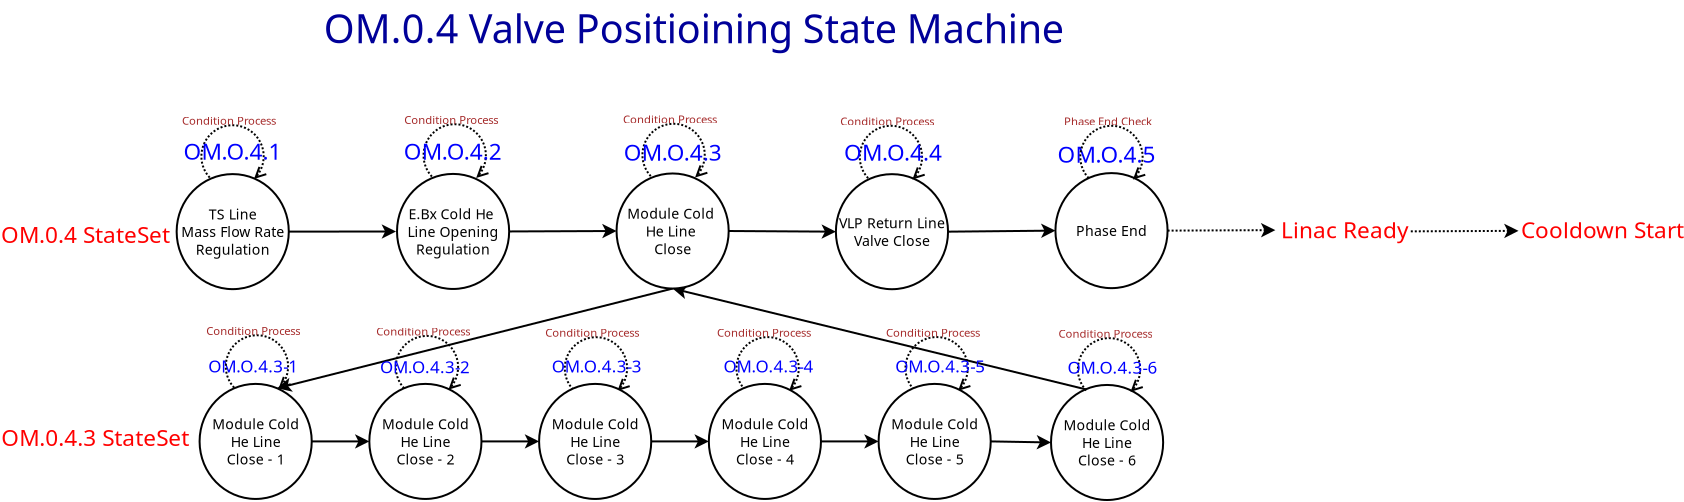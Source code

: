 <?xml version="1.0" encoding="UTF-8"?>
<dia:diagram xmlns:dia="http://www.lysator.liu.se/~alla/dia/">
  <dia:layer name="배경" visible="true" active="true">
    <dia:object type="Standard - Text" version="1" id="O0">
      <dia:attribute name="obj_pos">
        <dia:point val="13.444,9.147"/>
      </dia:attribute>
      <dia:attribute name="obj_bb">
        <dia:rectangle val="9.385,8.466;17.503,9.829"/>
      </dia:attribute>
      <dia:attribute name="text">
        <dia:composite type="text">
          <dia:attribute name="string">
            <dia:string>#OM.0.4 StateSet#</dia:string>
          </dia:attribute>
          <dia:attribute name="font">
            <dia:font family="sans" style="0" name="Helvetica"/>
          </dia:attribute>
          <dia:attribute name="height">
            <dia:real val="1.411"/>
          </dia:attribute>
          <dia:attribute name="pos">
            <dia:point val="13.444,9.596"/>
          </dia:attribute>
          <dia:attribute name="color">
            <dia:color val="#ff0000"/>
          </dia:attribute>
          <dia:attribute name="alignment">
            <dia:enum val="1"/>
          </dia:attribute>
        </dia:composite>
      </dia:attribute>
      <dia:attribute name="valign">
        <dia:enum val="2"/>
      </dia:attribute>
    </dia:object>
    <dia:object type="Standard - Line" version="0" id="O1">
      <dia:attribute name="obj_pos">
        <dia:point val="28.963,9.01"/>
      </dia:attribute>
      <dia:attribute name="obj_bb">
        <dia:rectangle val="23.551,8.649;29.013,9.372"/>
      </dia:attribute>
      <dia:attribute name="conn_endpoints">
        <dia:point val="28.963,9.01"/>
        <dia:point val="23.601,9.016"/>
      </dia:attribute>
      <dia:attribute name="numcp">
        <dia:int val="1"/>
      </dia:attribute>
      <dia:attribute name="start_arrow">
        <dia:enum val="22"/>
      </dia:attribute>
      <dia:attribute name="start_arrow_length">
        <dia:real val="0.5"/>
      </dia:attribute>
      <dia:attribute name="start_arrow_width">
        <dia:real val="0.5"/>
      </dia:attribute>
      <dia:connections>
        <dia:connection handle="0" to="O36" connection="16"/>
        <dia:connection handle="1" to="O23" connection="0"/>
      </dia:connections>
    </dia:object>
    <dia:object type="Standard - Text" version="1" id="O2">
      <dia:attribute name="obj_pos">
        <dia:point val="43.846,-1.169"/>
      </dia:attribute>
      <dia:attribute name="obj_bb">
        <dia:rectangle val="26.355,-2.45;61.397,0.111"/>
      </dia:attribute>
      <dia:attribute name="text">
        <dia:composite type="text">
          <dia:attribute name="string">
            <dia:string>#OM.0.4 Valve Positioining State Machine#</dia:string>
          </dia:attribute>
          <dia:attribute name="font">
            <dia:font family="sans" style="0" name="Helvetica"/>
          </dia:attribute>
          <dia:attribute name="height">
            <dia:real val="2.469"/>
          </dia:attribute>
          <dia:attribute name="pos">
            <dia:point val="43.846,-0.415"/>
          </dia:attribute>
          <dia:attribute name="color">
            <dia:color val="#000099"/>
          </dia:attribute>
          <dia:attribute name="alignment">
            <dia:enum val="1"/>
          </dia:attribute>
        </dia:composite>
      </dia:attribute>
      <dia:attribute name="valign">
        <dia:enum val="2"/>
      </dia:attribute>
    </dia:object>
    <dia:object type="Standard - Line" version="0" id="O3">
      <dia:attribute name="obj_pos">
        <dia:point val="39.989,8.985"/>
      </dia:attribute>
      <dia:attribute name="obj_bb">
        <dia:rectangle val="34.569,8.626;40.04,9.35"/>
      </dia:attribute>
      <dia:attribute name="conn_endpoints">
        <dia:point val="39.989,8.985"/>
        <dia:point val="34.619,9.007"/>
      </dia:attribute>
      <dia:attribute name="numcp">
        <dia:int val="1"/>
      </dia:attribute>
      <dia:attribute name="start_arrow">
        <dia:enum val="22"/>
      </dia:attribute>
      <dia:attribute name="start_arrow_length">
        <dia:real val="0.5"/>
      </dia:attribute>
      <dia:attribute name="start_arrow_width">
        <dia:real val="0.5"/>
      </dia:attribute>
      <dia:connections>
        <dia:connection handle="0" to="O31" connection="8"/>
        <dia:connection handle="1" to="O36" connection="0"/>
      </dia:connections>
    </dia:object>
    <dia:object type="Standard - Line" version="0" id="O4">
      <dia:attribute name="obj_pos">
        <dia:point val="50.956,9.018"/>
      </dia:attribute>
      <dia:attribute name="obj_bb">
        <dia:rectangle val="45.546,8.652;51.006,9.376"/>
      </dia:attribute>
      <dia:attribute name="conn_endpoints">
        <dia:point val="50.956,9.018"/>
        <dia:point val="45.596,8.985"/>
      </dia:attribute>
      <dia:attribute name="numcp">
        <dia:int val="1"/>
      </dia:attribute>
      <dia:attribute name="start_arrow">
        <dia:enum val="22"/>
      </dia:attribute>
      <dia:attribute name="start_arrow_length">
        <dia:real val="0.5"/>
      </dia:attribute>
      <dia:attribute name="start_arrow_width">
        <dia:real val="0.5"/>
      </dia:attribute>
      <dia:connections>
        <dia:connection handle="0" to="O12" connection="8"/>
        <dia:connection handle="1" to="O31" connection="0"/>
      </dia:connections>
    </dia:object>
    <dia:object type="Standard - Text" version="1" id="O5">
      <dia:attribute name="obj_pos">
        <dia:point val="13.924,19.302"/>
      </dia:attribute>
      <dia:attribute name="obj_bb">
        <dia:rectangle val="9.385,18.62;18.463,19.983"/>
      </dia:attribute>
      <dia:attribute name="text">
        <dia:composite type="text">
          <dia:attribute name="string">
            <dia:string>#OM.0.4.3 StateSet#</dia:string>
          </dia:attribute>
          <dia:attribute name="font">
            <dia:font family="sans" style="0" name="Helvetica"/>
          </dia:attribute>
          <dia:attribute name="height">
            <dia:real val="1.411"/>
          </dia:attribute>
          <dia:attribute name="pos">
            <dia:point val="13.924,19.75"/>
          </dia:attribute>
          <dia:attribute name="color">
            <dia:color val="#ff0000"/>
          </dia:attribute>
          <dia:attribute name="alignment">
            <dia:enum val="1"/>
          </dia:attribute>
        </dia:composite>
      </dia:attribute>
      <dia:attribute name="valign">
        <dia:enum val="2"/>
      </dia:attribute>
    </dia:object>
    <dia:object type="Standard - Line" version="0" id="O6">
      <dia:attribute name="obj_pos">
        <dia:point val="23.017,16.848"/>
      </dia:attribute>
      <dia:attribute name="obj_bb">
        <dia:rectangle val="22.956,11.801;42.853,17.022"/>
      </dia:attribute>
      <dia:attribute name="conn_endpoints">
        <dia:point val="23.017,16.848"/>
        <dia:point val="42.793,11.862"/>
      </dia:attribute>
      <dia:attribute name="numcp">
        <dia:int val="1"/>
      </dia:attribute>
      <dia:attribute name="start_arrow">
        <dia:enum val="22"/>
      </dia:attribute>
      <dia:attribute name="start_arrow_length">
        <dia:real val="0.5"/>
      </dia:attribute>
      <dia:attribute name="start_arrow_width">
        <dia:real val="0.5"/>
      </dia:attribute>
      <dia:connections>
        <dia:connection handle="0" to="O43" connection="3"/>
        <dia:connection handle="1" to="O31" connection="12"/>
      </dia:connections>
    </dia:object>
    <dia:object type="Standard - Line" version="0" id="O7">
      <dia:attribute name="obj_pos">
        <dia:point val="27.628,19.505"/>
      </dia:attribute>
      <dia:attribute name="obj_bb">
        <dia:rectangle val="24.698,19.144;27.678,19.867"/>
      </dia:attribute>
      <dia:attribute name="conn_endpoints">
        <dia:point val="27.628,19.505"/>
        <dia:point val="24.748,19.505"/>
      </dia:attribute>
      <dia:attribute name="numcp">
        <dia:int val="1"/>
      </dia:attribute>
      <dia:attribute name="start_arrow">
        <dia:enum val="22"/>
      </dia:attribute>
      <dia:attribute name="start_arrow_length">
        <dia:real val="0.5"/>
      </dia:attribute>
      <dia:attribute name="start_arrow_width">
        <dia:real val="0.5"/>
      </dia:attribute>
      <dia:connections>
        <dia:connection handle="0" to="O48" connection="8"/>
        <dia:connection handle="1" to="O43" connection="0"/>
      </dia:connections>
    </dia:object>
    <dia:object type="Standard - Line" version="0" id="O8">
      <dia:attribute name="obj_pos">
        <dia:point val="36.116,19.505"/>
      </dia:attribute>
      <dia:attribute name="obj_bb">
        <dia:rectangle val="33.185,19.144;36.166,19.867"/>
      </dia:attribute>
      <dia:attribute name="conn_endpoints">
        <dia:point val="36.116,19.505"/>
        <dia:point val="33.235,19.505"/>
      </dia:attribute>
      <dia:attribute name="numcp">
        <dia:int val="1"/>
      </dia:attribute>
      <dia:attribute name="start_arrow">
        <dia:enum val="22"/>
      </dia:attribute>
      <dia:attribute name="start_arrow_length">
        <dia:real val="0.5"/>
      </dia:attribute>
      <dia:attribute name="start_arrow_width">
        <dia:real val="0.5"/>
      </dia:attribute>
      <dia:connections>
        <dia:connection handle="0" to="O53" connection="8"/>
        <dia:connection handle="1" to="O48" connection="0"/>
      </dia:connections>
    </dia:object>
    <dia:object type="Standard - Line" version="0" id="O9">
      <dia:attribute name="obj_pos">
        <dia:point val="44.603,19.505"/>
      </dia:attribute>
      <dia:attribute name="obj_bb">
        <dia:rectangle val="41.673,19.144;44.654,19.867"/>
      </dia:attribute>
      <dia:attribute name="conn_endpoints">
        <dia:point val="44.603,19.505"/>
        <dia:point val="41.723,19.505"/>
      </dia:attribute>
      <dia:attribute name="numcp">
        <dia:int val="1"/>
      </dia:attribute>
      <dia:attribute name="start_arrow">
        <dia:enum val="22"/>
      </dia:attribute>
      <dia:attribute name="start_arrow_length">
        <dia:real val="0.5"/>
      </dia:attribute>
      <dia:attribute name="start_arrow_width">
        <dia:real val="0.5"/>
      </dia:attribute>
      <dia:connections>
        <dia:connection handle="0" to="O58" connection="8"/>
        <dia:connection handle="1" to="O53" connection="0"/>
      </dia:connections>
    </dia:object>
    <dia:object type="Standard - Line" version="0" id="O10">
      <dia:attribute name="obj_pos">
        <dia:point val="53.091,19.505"/>
      </dia:attribute>
      <dia:attribute name="obj_bb">
        <dia:rectangle val="50.16,19.144;53.141,19.867"/>
      </dia:attribute>
      <dia:attribute name="conn_endpoints">
        <dia:point val="53.091,19.505"/>
        <dia:point val="50.21,19.505"/>
      </dia:attribute>
      <dia:attribute name="numcp">
        <dia:int val="1"/>
      </dia:attribute>
      <dia:attribute name="start_arrow">
        <dia:enum val="22"/>
      </dia:attribute>
      <dia:attribute name="start_arrow_length">
        <dia:real val="0.5"/>
      </dia:attribute>
      <dia:attribute name="start_arrow_width">
        <dia:real val="0.5"/>
      </dia:attribute>
      <dia:connections>
        <dia:connection handle="0" to="O63" connection="8"/>
        <dia:connection handle="1" to="O58" connection="0"/>
      </dia:connections>
    </dia:object>
    <dia:object type="Standard - Line" version="0" id="O11">
      <dia:attribute name="obj_pos">
        <dia:point val="42.793,11.862"/>
      </dia:attribute>
      <dia:attribute name="obj_bb">
        <dia:rectangle val="42.732,11.682;63.503,16.961"/>
      </dia:attribute>
      <dia:attribute name="conn_endpoints">
        <dia:point val="42.793,11.862"/>
        <dia:point val="63.443,16.901"/>
      </dia:attribute>
      <dia:attribute name="numcp">
        <dia:int val="1"/>
      </dia:attribute>
      <dia:attribute name="start_arrow">
        <dia:enum val="22"/>
      </dia:attribute>
      <dia:attribute name="start_arrow_length">
        <dia:real val="0.5"/>
      </dia:attribute>
      <dia:attribute name="start_arrow_width">
        <dia:real val="0.5"/>
      </dia:attribute>
      <dia:connections>
        <dia:connection handle="0" to="O31" connection="12"/>
        <dia:connection handle="1" to="O66" connection="5"/>
      </dia:connections>
    </dia:object>
    <dia:object type="Flowchart - Ellipse" version="0" id="O12">
      <dia:attribute name="obj_pos">
        <dia:point val="50.956,6.142"/>
      </dia:attribute>
      <dia:attribute name="obj_bb">
        <dia:rectangle val="50.906,6.092;56.613,11.945"/>
      </dia:attribute>
      <dia:attribute name="elem_corner">
        <dia:point val="50.956,6.142"/>
      </dia:attribute>
      <dia:attribute name="elem_width">
        <dia:real val="5.607"/>
      </dia:attribute>
      <dia:attribute name="elem_height">
        <dia:real val="5.753"/>
      </dia:attribute>
      <dia:attribute name="show_background">
        <dia:boolean val="true"/>
      </dia:attribute>
      <dia:attribute name="padding">
        <dia:real val="0.354"/>
      </dia:attribute>
      <dia:attribute name="text">
        <dia:composite type="text">
          <dia:attribute name="string">
            <dia:string>##</dia:string>
          </dia:attribute>
          <dia:attribute name="font">
            <dia:font family="sans" style="0" name="Helvetica"/>
          </dia:attribute>
          <dia:attribute name="height">
            <dia:real val="0.8"/>
          </dia:attribute>
          <dia:attribute name="pos">
            <dia:point val="53.759,9.258"/>
          </dia:attribute>
          <dia:attribute name="color">
            <dia:color val="#000000"/>
          </dia:attribute>
          <dia:attribute name="alignment">
            <dia:enum val="1"/>
          </dia:attribute>
        </dia:composite>
      </dia:attribute>
    </dia:object>
    <dia:object type="Standard - Text" version="1" id="O13">
      <dia:attribute name="obj_pos">
        <dia:point val="53.759,9.018"/>
      </dia:attribute>
      <dia:attribute name="obj_bb">
        <dia:rectangle val="51.262,8.12;56.236,9.916"/>
      </dia:attribute>
      <dia:attribute name="text">
        <dia:composite type="text">
          <dia:attribute name="string">
            <dia:string>#VLP Return Line
Valve Close#</dia:string>
          </dia:attribute>
          <dia:attribute name="font">
            <dia:font family="sans" style="0" name="Helvetica"/>
          </dia:attribute>
          <dia:attribute name="height">
            <dia:real val="0.882"/>
          </dia:attribute>
          <dia:attribute name="pos">
            <dia:point val="53.759,8.847"/>
          </dia:attribute>
          <dia:attribute name="color">
            <dia:color val="#000000"/>
          </dia:attribute>
          <dia:attribute name="alignment">
            <dia:enum val="1"/>
          </dia:attribute>
        </dia:composite>
      </dia:attribute>
      <dia:attribute name="valign">
        <dia:enum val="2"/>
      </dia:attribute>
      <dia:connections>
        <dia:connection handle="0" to="O12" connection="16"/>
      </dia:connections>
    </dia:object>
    <dia:object type="Standard - Text" version="1" id="O14">
      <dia:attribute name="obj_pos">
        <dia:point val="21.824,15.735"/>
      </dia:attribute>
      <dia:attribute name="obj_bb">
        <dia:rectangle val="19.664,15.224;23.984,16.246"/>
      </dia:attribute>
      <dia:attribute name="text">
        <dia:composite type="text">
          <dia:attribute name="string">
            <dia:string>#OM.O.4.3-1#</dia:string>
          </dia:attribute>
          <dia:attribute name="font">
            <dia:font family="sans" style="0" name="Helvetica"/>
          </dia:attribute>
          <dia:attribute name="height">
            <dia:real val="1.058"/>
          </dia:attribute>
          <dia:attribute name="pos">
            <dia:point val="21.824,16.071"/>
          </dia:attribute>
          <dia:attribute name="color">
            <dia:color val="#0000ff"/>
          </dia:attribute>
          <dia:attribute name="alignment">
            <dia:enum val="1"/>
          </dia:attribute>
        </dia:composite>
      </dia:attribute>
      <dia:attribute name="valign">
        <dia:enum val="2"/>
      </dia:attribute>
    </dia:object>
    <dia:object type="Standard - Line" version="0" id="O15">
      <dia:attribute name="obj_pos">
        <dia:point val="61.933,8.966"/>
      </dia:attribute>
      <dia:attribute name="obj_bb">
        <dia:rectangle val="56.512,8.611;61.984,9.335"/>
      </dia:attribute>
      <dia:attribute name="conn_endpoints">
        <dia:point val="61.933,8.966"/>
        <dia:point val="56.563,9.018"/>
      </dia:attribute>
      <dia:attribute name="numcp">
        <dia:int val="1"/>
      </dia:attribute>
      <dia:attribute name="start_arrow">
        <dia:enum val="22"/>
      </dia:attribute>
      <dia:attribute name="start_arrow_length">
        <dia:real val="0.5"/>
      </dia:attribute>
      <dia:attribute name="start_arrow_width">
        <dia:real val="0.5"/>
      </dia:attribute>
      <dia:connections>
        <dia:connection handle="0" to="O17" connection="8"/>
        <dia:connection handle="1" to="O12" connection="0"/>
      </dia:connections>
    </dia:object>
    <dia:object type="Standard - Text" version="1" id="O16">
      <dia:attribute name="obj_pos">
        <dia:point val="64.483,5.129"/>
      </dia:attribute>
      <dia:attribute name="obj_bb">
        <dia:rectangle val="62.117,4.397;66.883,5.861"/>
      </dia:attribute>
      <dia:attribute name="text">
        <dia:composite type="text">
          <dia:attribute name="string">
            <dia:string>#OM.O.4.5#</dia:string>
          </dia:attribute>
          <dia:attribute name="font">
            <dia:font family="sans" style="0" name="Helvetica"/>
          </dia:attribute>
          <dia:attribute name="height">
            <dia:real val="1.411"/>
          </dia:attribute>
          <dia:attribute name="pos">
            <dia:point val="64.483,5.561"/>
          </dia:attribute>
          <dia:attribute name="color">
            <dia:color val="#0000ff"/>
          </dia:attribute>
          <dia:attribute name="alignment">
            <dia:enum val="1"/>
          </dia:attribute>
        </dia:composite>
      </dia:attribute>
      <dia:attribute name="valign">
        <dia:enum val="2"/>
      </dia:attribute>
    </dia:object>
    <dia:group>
      <dia:object type="Flowchart - Ellipse" version="0" id="O17">
        <dia:attribute name="obj_pos">
          <dia:point val="61.933,6.089"/>
        </dia:attribute>
        <dia:attribute name="obj_bb">
          <dia:rectangle val="61.883,6.039;67.59,11.893"/>
        </dia:attribute>
        <dia:attribute name="elem_corner">
          <dia:point val="61.933,6.089"/>
        </dia:attribute>
        <dia:attribute name="elem_width">
          <dia:real val="5.607"/>
        </dia:attribute>
        <dia:attribute name="elem_height">
          <dia:real val="5.753"/>
        </dia:attribute>
        <dia:attribute name="show_background">
          <dia:boolean val="true"/>
        </dia:attribute>
        <dia:attribute name="padding">
          <dia:real val="0.354"/>
        </dia:attribute>
        <dia:attribute name="text">
          <dia:composite type="text">
            <dia:attribute name="string">
              <dia:string>##</dia:string>
            </dia:attribute>
            <dia:attribute name="font">
              <dia:font family="sans" style="0" name="Helvetica"/>
            </dia:attribute>
            <dia:attribute name="height">
              <dia:real val="0.8"/>
            </dia:attribute>
            <dia:attribute name="pos">
              <dia:point val="64.737,9.206"/>
            </dia:attribute>
            <dia:attribute name="color">
              <dia:color val="#000000"/>
            </dia:attribute>
            <dia:attribute name="alignment">
              <dia:enum val="1"/>
            </dia:attribute>
          </dia:composite>
        </dia:attribute>
      </dia:object>
      <dia:object type="Standard - Text" version="1" id="O18">
        <dia:attribute name="obj_pos">
          <dia:point val="64.737,8.966"/>
        </dia:attribute>
        <dia:attribute name="obj_bb">
          <dia:rectangle val="63.12,8.541;66.353,9.391"/>
        </dia:attribute>
        <dia:attribute name="text">
          <dia:composite type="text">
            <dia:attribute name="string">
              <dia:string>#Phase End#</dia:string>
            </dia:attribute>
            <dia:attribute name="font">
              <dia:font family="sans" style="0" name="Helvetica"/>
            </dia:attribute>
            <dia:attribute name="height">
              <dia:real val="0.882"/>
            </dia:attribute>
            <dia:attribute name="pos">
              <dia:point val="64.737,9.246"/>
            </dia:attribute>
            <dia:attribute name="color">
              <dia:color val="#000000"/>
            </dia:attribute>
            <dia:attribute name="alignment">
              <dia:enum val="1"/>
            </dia:attribute>
          </dia:composite>
        </dia:attribute>
        <dia:attribute name="valign">
          <dia:enum val="2"/>
        </dia:attribute>
        <dia:connections>
          <dia:connection handle="0" to="O17" connection="16"/>
        </dia:connections>
      </dia:object>
    </dia:group>
    <dia:group>
      <dia:object type="Standard - Arc" version="0" id="O19">
        <dia:attribute name="obj_pos">
          <dia:point val="65.808,6.412"/>
        </dia:attribute>
        <dia:attribute name="obj_bb">
          <dia:rectangle val="63.127,3.675;66.515,6.463"/>
        </dia:attribute>
        <dia:attribute name="conn_endpoints">
          <dia:point val="65.808,6.412"/>
          <dia:point val="63.662,6.412"/>
        </dia:attribute>
        <dia:attribute name="curve_distance">
          <dia:real val="2.687"/>
        </dia:attribute>
        <dia:attribute name="line_width">
          <dia:real val="0.1"/>
        </dia:attribute>
        <dia:attribute name="line_style">
          <dia:enum val="4"/>
        </dia:attribute>
        <dia:attribute name="start_arrow">
          <dia:enum val="1"/>
        </dia:attribute>
        <dia:attribute name="start_arrow_length">
          <dia:real val="0.5"/>
        </dia:attribute>
        <dia:attribute name="start_arrow_width">
          <dia:real val="0.5"/>
        </dia:attribute>
      </dia:object>
      <dia:object type="Standard - Text" version="1" id="O20">
        <dia:attribute name="obj_pos">
          <dia:point val="64.555,3.489"/>
        </dia:attribute>
        <dia:attribute name="obj_bb">
          <dia:rectangle val="62.42,3.148;66.69,3.83"/>
        </dia:attribute>
        <dia:attribute name="text">
          <dia:composite type="text">
            <dia:attribute name="string">
              <dia:string>#Phase End Check#</dia:string>
            </dia:attribute>
            <dia:attribute name="font">
              <dia:font family="sans" style="0" name="Helvetica"/>
            </dia:attribute>
            <dia:attribute name="height">
              <dia:real val="0.706"/>
            </dia:attribute>
            <dia:attribute name="pos">
              <dia:point val="64.555,3.713"/>
            </dia:attribute>
            <dia:attribute name="color">
              <dia:color val="#a52a2a"/>
            </dia:attribute>
            <dia:attribute name="alignment">
              <dia:enum val="1"/>
            </dia:attribute>
          </dia:composite>
        </dia:attribute>
        <dia:attribute name="valign">
          <dia:enum val="2"/>
        </dia:attribute>
      </dia:object>
    </dia:group>
    <dia:object type="Standard - Line" version="0" id="O21">
      <dia:attribute name="obj_pos">
        <dia:point val="72.929,8.941"/>
      </dia:attribute>
      <dia:attribute name="obj_bb">
        <dia:rectangle val="67.49,8.583;72.98,9.306"/>
      </dia:attribute>
      <dia:attribute name="conn_endpoints">
        <dia:point val="72.929,8.941"/>
        <dia:point val="67.54,8.966"/>
      </dia:attribute>
      <dia:attribute name="numcp">
        <dia:int val="1"/>
      </dia:attribute>
      <dia:attribute name="line_style">
        <dia:enum val="4"/>
      </dia:attribute>
      <dia:attribute name="start_arrow">
        <dia:enum val="22"/>
      </dia:attribute>
      <dia:attribute name="start_arrow_length">
        <dia:real val="0.5"/>
      </dia:attribute>
      <dia:attribute name="start_arrow_width">
        <dia:real val="0.5"/>
      </dia:attribute>
      <dia:connections>
        <dia:connection handle="1" to="O17" connection="0"/>
      </dia:connections>
    </dia:object>
    <dia:object type="Standard - Text" version="1" id="O22">
      <dia:attribute name="obj_pos">
        <dia:point val="76.411,8.907"/>
      </dia:attribute>
      <dia:attribute name="obj_bb">
        <dia:rectangle val="73.414,8.226;79.409,9.589"/>
      </dia:attribute>
      <dia:attribute name="text">
        <dia:composite type="text">
          <dia:attribute name="string">
            <dia:string>#Linac Ready#</dia:string>
          </dia:attribute>
          <dia:attribute name="font">
            <dia:font family="sans" style="0" name="Helvetica"/>
          </dia:attribute>
          <dia:attribute name="height">
            <dia:real val="1.411"/>
          </dia:attribute>
          <dia:attribute name="pos">
            <dia:point val="76.411,9.356"/>
          </dia:attribute>
          <dia:attribute name="color">
            <dia:color val="#ff0000"/>
          </dia:attribute>
          <dia:attribute name="alignment">
            <dia:enum val="1"/>
          </dia:attribute>
        </dia:composite>
      </dia:attribute>
      <dia:attribute name="valign">
        <dia:enum val="2"/>
      </dia:attribute>
    </dia:object>
    <dia:group>
      <dia:group>
        <dia:object type="Flowchart - Ellipse" version="0" id="O23">
          <dia:attribute name="obj_pos">
            <dia:point val="17.994,6.139"/>
          </dia:attribute>
          <dia:attribute name="obj_bb">
            <dia:rectangle val="17.945,6.089;23.651,11.943"/>
          </dia:attribute>
          <dia:attribute name="elem_corner">
            <dia:point val="17.994,6.139"/>
          </dia:attribute>
          <dia:attribute name="elem_width">
            <dia:real val="5.607"/>
          </dia:attribute>
          <dia:attribute name="elem_height">
            <dia:real val="5.753"/>
          </dia:attribute>
          <dia:attribute name="show_background">
            <dia:boolean val="true"/>
          </dia:attribute>
          <dia:attribute name="padding">
            <dia:real val="0.354"/>
          </dia:attribute>
          <dia:attribute name="text">
            <dia:composite type="text">
              <dia:attribute name="string">
                <dia:string>##</dia:string>
              </dia:attribute>
              <dia:attribute name="font">
                <dia:font family="sans" style="0" name="Helvetica"/>
              </dia:attribute>
              <dia:attribute name="height">
                <dia:real val="0.8"/>
              </dia:attribute>
              <dia:attribute name="pos">
                <dia:point val="20.798,9.256"/>
              </dia:attribute>
              <dia:attribute name="color">
                <dia:color val="#000000"/>
              </dia:attribute>
              <dia:attribute name="alignment">
                <dia:enum val="1"/>
              </dia:attribute>
            </dia:composite>
          </dia:attribute>
        </dia:object>
        <dia:object type="Standard - Text" version="1" id="O24">
          <dia:attribute name="obj_pos">
            <dia:point val="20.798,9.016"/>
          </dia:attribute>
          <dia:attribute name="obj_bb">
            <dia:rectangle val="18.384,7.677;23.233,10.355"/>
          </dia:attribute>
          <dia:attribute name="text">
            <dia:composite type="text">
              <dia:attribute name="string">
                <dia:string>#TS Line
Mass Flow Rate
Regulation#</dia:string>
              </dia:attribute>
              <dia:attribute name="font">
                <dia:font family="sans" style="0" name="Helvetica"/>
              </dia:attribute>
              <dia:attribute name="height">
                <dia:real val="0.882"/>
              </dia:attribute>
              <dia:attribute name="pos">
                <dia:point val="20.798,8.403"/>
              </dia:attribute>
              <dia:attribute name="color">
                <dia:color val="#000000"/>
              </dia:attribute>
              <dia:attribute name="alignment">
                <dia:enum val="1"/>
              </dia:attribute>
            </dia:composite>
          </dia:attribute>
          <dia:attribute name="valign">
            <dia:enum val="2"/>
          </dia:attribute>
          <dia:connections>
            <dia:connection handle="0" to="O23" connection="16"/>
          </dia:connections>
        </dia:object>
      </dia:group>
      <dia:group>
        <dia:group>
          <dia:object type="Standard - Arc" version="0" id="O25">
            <dia:attribute name="obj_pos">
              <dia:point val="21.861,6.383"/>
            </dia:attribute>
            <dia:attribute name="obj_bb">
              <dia:rectangle val="19.181,3.646;22.569,6.433"/>
            </dia:attribute>
            <dia:attribute name="conn_endpoints">
              <dia:point val="21.861,6.383"/>
              <dia:point val="19.716,6.383"/>
            </dia:attribute>
            <dia:attribute name="curve_distance">
              <dia:real val="2.687"/>
            </dia:attribute>
            <dia:attribute name="line_width">
              <dia:real val="0.1"/>
            </dia:attribute>
            <dia:attribute name="line_style">
              <dia:enum val="4"/>
            </dia:attribute>
            <dia:attribute name="start_arrow">
              <dia:enum val="1"/>
            </dia:attribute>
            <dia:attribute name="start_arrow_length">
              <dia:real val="0.5"/>
            </dia:attribute>
            <dia:attribute name="start_arrow_width">
              <dia:real val="0.5"/>
            </dia:attribute>
          </dia:object>
          <dia:object type="Standard - Text" version="1" id="O26">
            <dia:attribute name="obj_pos">
              <dia:point val="20.609,3.459"/>
            </dia:attribute>
            <dia:attribute name="obj_bb">
              <dia:rectangle val="18.404,3.118;22.814,3.8"/>
            </dia:attribute>
            <dia:attribute name="text">
              <dia:composite type="text">
                <dia:attribute name="string">
                  <dia:string>#Condition Process#</dia:string>
                </dia:attribute>
                <dia:attribute name="font">
                  <dia:font family="sans" style="0" name="Helvetica"/>
                </dia:attribute>
                <dia:attribute name="height">
                  <dia:real val="0.706"/>
                </dia:attribute>
                <dia:attribute name="pos">
                  <dia:point val="20.609,3.683"/>
                </dia:attribute>
                <dia:attribute name="color">
                  <dia:color val="#a52a2a"/>
                </dia:attribute>
                <dia:attribute name="alignment">
                  <dia:enum val="1"/>
                </dia:attribute>
              </dia:composite>
            </dia:attribute>
            <dia:attribute name="valign">
              <dia:enum val="2"/>
            </dia:attribute>
          </dia:object>
        </dia:group>
        <dia:object type="Standard - Text" version="1" id="O27">
          <dia:attribute name="obj_pos">
            <dia:point val="20.789,4.982"/>
          </dia:attribute>
          <dia:attribute name="obj_bb">
            <dia:rectangle val="18.423,4.25;23.19,5.714"/>
          </dia:attribute>
          <dia:attribute name="text">
            <dia:composite type="text">
              <dia:attribute name="string">
                <dia:string>#OM.O.4.1#</dia:string>
              </dia:attribute>
              <dia:attribute name="font">
                <dia:font family="sans" style="0" name="Helvetica"/>
              </dia:attribute>
              <dia:attribute name="height">
                <dia:real val="1.411"/>
              </dia:attribute>
              <dia:attribute name="pos">
                <dia:point val="20.789,5.414"/>
              </dia:attribute>
              <dia:attribute name="color">
                <dia:color val="#0000ff"/>
              </dia:attribute>
              <dia:attribute name="alignment">
                <dia:enum val="1"/>
              </dia:attribute>
            </dia:composite>
          </dia:attribute>
          <dia:attribute name="valign">
            <dia:enum val="2"/>
          </dia:attribute>
        </dia:object>
      </dia:group>
    </dia:group>
    <dia:group>
      <dia:group>
        <dia:group>
          <dia:object type="Standard - Arc" version="0" id="O28">
            <dia:attribute name="obj_pos">
              <dia:point val="43.914,6.311"/>
            </dia:attribute>
            <dia:attribute name="obj_bb">
              <dia:rectangle val="41.233,3.574;44.622,6.361"/>
            </dia:attribute>
            <dia:attribute name="conn_endpoints">
              <dia:point val="43.914,6.311"/>
              <dia:point val="41.768,6.311"/>
            </dia:attribute>
            <dia:attribute name="curve_distance">
              <dia:real val="2.687"/>
            </dia:attribute>
            <dia:attribute name="line_width">
              <dia:real val="0.1"/>
            </dia:attribute>
            <dia:attribute name="line_style">
              <dia:enum val="4"/>
            </dia:attribute>
            <dia:attribute name="start_arrow">
              <dia:enum val="1"/>
            </dia:attribute>
            <dia:attribute name="start_arrow_length">
              <dia:real val="0.5"/>
            </dia:attribute>
            <dia:attribute name="start_arrow_width">
              <dia:real val="0.5"/>
            </dia:attribute>
          </dia:object>
          <dia:object type="Standard - Text" version="1" id="O29">
            <dia:attribute name="obj_pos">
              <dia:point val="42.661,3.388"/>
            </dia:attribute>
            <dia:attribute name="obj_bb">
              <dia:rectangle val="40.456,3.047;44.866,3.729"/>
            </dia:attribute>
            <dia:attribute name="text">
              <dia:composite type="text">
                <dia:attribute name="string">
                  <dia:string>#Condition Process#</dia:string>
                </dia:attribute>
                <dia:attribute name="font">
                  <dia:font family="sans" style="0" name="Helvetica"/>
                </dia:attribute>
                <dia:attribute name="height">
                  <dia:real val="0.706"/>
                </dia:attribute>
                <dia:attribute name="pos">
                  <dia:point val="42.661,3.612"/>
                </dia:attribute>
                <dia:attribute name="color">
                  <dia:color val="#a52a2a"/>
                </dia:attribute>
                <dia:attribute name="alignment">
                  <dia:enum val="1"/>
                </dia:attribute>
              </dia:composite>
            </dia:attribute>
            <dia:attribute name="valign">
              <dia:enum val="2"/>
            </dia:attribute>
          </dia:object>
        </dia:group>
        <dia:object type="Standard - Text" version="1" id="O30">
          <dia:attribute name="obj_pos">
            <dia:point val="42.8,5.033"/>
          </dia:attribute>
          <dia:attribute name="obj_bb">
            <dia:rectangle val="40.434,4.301;45.201,5.765"/>
          </dia:attribute>
          <dia:attribute name="text">
            <dia:composite type="text">
              <dia:attribute name="string">
                <dia:string>#OM.O.4.3#</dia:string>
              </dia:attribute>
              <dia:attribute name="font">
                <dia:font family="sans" style="0" name="Helvetica"/>
              </dia:attribute>
              <dia:attribute name="height">
                <dia:real val="1.411"/>
              </dia:attribute>
              <dia:attribute name="pos">
                <dia:point val="42.8,5.465"/>
              </dia:attribute>
              <dia:attribute name="color">
                <dia:color val="#0000ff"/>
              </dia:attribute>
              <dia:attribute name="alignment">
                <dia:enum val="1"/>
              </dia:attribute>
            </dia:composite>
          </dia:attribute>
          <dia:attribute name="valign">
            <dia:enum val="2"/>
          </dia:attribute>
        </dia:object>
      </dia:group>
      <dia:group>
        <dia:object type="Flowchart - Ellipse" version="0" id="O31">
          <dia:attribute name="obj_pos">
            <dia:point val="39.989,6.108"/>
          </dia:attribute>
          <dia:attribute name="obj_bb">
            <dia:rectangle val="39.939,6.058;45.646,11.912"/>
          </dia:attribute>
          <dia:attribute name="elem_corner">
            <dia:point val="39.989,6.108"/>
          </dia:attribute>
          <dia:attribute name="elem_width">
            <dia:real val="5.607"/>
          </dia:attribute>
          <dia:attribute name="elem_height">
            <dia:real val="5.753"/>
          </dia:attribute>
          <dia:attribute name="show_background">
            <dia:boolean val="true"/>
          </dia:attribute>
          <dia:attribute name="padding">
            <dia:real val="0.354"/>
          </dia:attribute>
          <dia:attribute name="text">
            <dia:composite type="text">
              <dia:attribute name="string">
                <dia:string>##</dia:string>
              </dia:attribute>
              <dia:attribute name="font">
                <dia:font family="sans" style="0" name="Helvetica"/>
              </dia:attribute>
              <dia:attribute name="height">
                <dia:real val="0.8"/>
              </dia:attribute>
              <dia:attribute name="pos">
                <dia:point val="42.793,9.225"/>
              </dia:attribute>
              <dia:attribute name="color">
                <dia:color val="#000000"/>
              </dia:attribute>
              <dia:attribute name="alignment">
                <dia:enum val="1"/>
              </dia:attribute>
            </dia:composite>
          </dia:attribute>
        </dia:object>
        <dia:object type="Standard - Text" version="1" id="O32">
          <dia:attribute name="obj_pos">
            <dia:point val="42.793,8.985"/>
          </dia:attribute>
          <dia:attribute name="obj_bb">
            <dia:rectangle val="40.776,7.646;44.83,10.324"/>
          </dia:attribute>
          <dia:attribute name="text">
            <dia:composite type="text">
              <dia:attribute name="string">
                <dia:string>#Module Cold 
He Line 
Close#</dia:string>
              </dia:attribute>
              <dia:attribute name="font">
                <dia:font family="sans" style="0" name="Helvetica"/>
              </dia:attribute>
              <dia:attribute name="height">
                <dia:real val="0.882"/>
              </dia:attribute>
              <dia:attribute name="pos">
                <dia:point val="42.793,8.372"/>
              </dia:attribute>
              <dia:attribute name="color">
                <dia:color val="#000000"/>
              </dia:attribute>
              <dia:attribute name="alignment">
                <dia:enum val="1"/>
              </dia:attribute>
            </dia:composite>
          </dia:attribute>
          <dia:attribute name="valign">
            <dia:enum val="2"/>
          </dia:attribute>
          <dia:connections>
            <dia:connection handle="0" to="O31" connection="16"/>
          </dia:connections>
        </dia:object>
      </dia:group>
    </dia:group>
    <dia:group>
      <dia:group>
        <dia:group>
          <dia:object type="Standard - Arc" version="0" id="O33">
            <dia:attribute name="obj_pos">
              <dia:point val="32.97,6.333"/>
            </dia:attribute>
            <dia:attribute name="obj_bb">
              <dia:rectangle val="30.29,3.596;33.678,6.383"/>
            </dia:attribute>
            <dia:attribute name="conn_endpoints">
              <dia:point val="32.97,6.333"/>
              <dia:point val="30.825,6.333"/>
            </dia:attribute>
            <dia:attribute name="curve_distance">
              <dia:real val="2.687"/>
            </dia:attribute>
            <dia:attribute name="line_width">
              <dia:real val="0.1"/>
            </dia:attribute>
            <dia:attribute name="line_style">
              <dia:enum val="4"/>
            </dia:attribute>
            <dia:attribute name="start_arrow">
              <dia:enum val="1"/>
            </dia:attribute>
            <dia:attribute name="start_arrow_length">
              <dia:real val="0.5"/>
            </dia:attribute>
            <dia:attribute name="start_arrow_width">
              <dia:real val="0.5"/>
            </dia:attribute>
          </dia:object>
          <dia:object type="Standard - Text" version="1" id="O34">
            <dia:attribute name="obj_pos">
              <dia:point val="31.718,3.41"/>
            </dia:attribute>
            <dia:attribute name="obj_bb">
              <dia:rectangle val="29.512,3.069;33.922,3.751"/>
            </dia:attribute>
            <dia:attribute name="text">
              <dia:composite type="text">
                <dia:attribute name="string">
                  <dia:string>#Condition Process#</dia:string>
                </dia:attribute>
                <dia:attribute name="font">
                  <dia:font family="sans" style="0" name="Helvetica"/>
                </dia:attribute>
                <dia:attribute name="height">
                  <dia:real val="0.706"/>
                </dia:attribute>
                <dia:attribute name="pos">
                  <dia:point val="31.718,3.634"/>
                </dia:attribute>
                <dia:attribute name="color">
                  <dia:color val="#a52a2a"/>
                </dia:attribute>
                <dia:attribute name="alignment">
                  <dia:enum val="1"/>
                </dia:attribute>
              </dia:composite>
            </dia:attribute>
            <dia:attribute name="valign">
              <dia:enum val="2"/>
            </dia:attribute>
          </dia:object>
        </dia:group>
        <dia:object type="Standard - Text" version="1" id="O35">
          <dia:attribute name="obj_pos">
            <dia:point val="31.795,4.982"/>
          </dia:attribute>
          <dia:attribute name="obj_bb">
            <dia:rectangle val="29.429,4.25;34.195,5.714"/>
          </dia:attribute>
          <dia:attribute name="text">
            <dia:composite type="text">
              <dia:attribute name="string">
                <dia:string>#OM.O.4.2#</dia:string>
              </dia:attribute>
              <dia:attribute name="font">
                <dia:font family="sans" style="0" name="Helvetica"/>
              </dia:attribute>
              <dia:attribute name="height">
                <dia:real val="1.411"/>
              </dia:attribute>
              <dia:attribute name="pos">
                <dia:point val="31.795,5.414"/>
              </dia:attribute>
              <dia:attribute name="color">
                <dia:color val="#0000ff"/>
              </dia:attribute>
              <dia:attribute name="alignment">
                <dia:enum val="1"/>
              </dia:attribute>
            </dia:composite>
          </dia:attribute>
          <dia:attribute name="valign">
            <dia:enum val="2"/>
          </dia:attribute>
        </dia:object>
      </dia:group>
      <dia:group>
        <dia:object type="Flowchart - Ellipse" version="0" id="O36">
          <dia:attribute name="obj_pos">
            <dia:point val="29.012,6.13"/>
          </dia:attribute>
          <dia:attribute name="obj_bb">
            <dia:rectangle val="28.962,6.08;34.669,11.933"/>
          </dia:attribute>
          <dia:attribute name="elem_corner">
            <dia:point val="29.012,6.13"/>
          </dia:attribute>
          <dia:attribute name="elem_width">
            <dia:real val="5.607"/>
          </dia:attribute>
          <dia:attribute name="elem_height">
            <dia:real val="5.753"/>
          </dia:attribute>
          <dia:attribute name="show_background">
            <dia:boolean val="true"/>
          </dia:attribute>
          <dia:attribute name="padding">
            <dia:real val="0.354"/>
          </dia:attribute>
          <dia:attribute name="text">
            <dia:composite type="text">
              <dia:attribute name="string">
                <dia:string>##</dia:string>
              </dia:attribute>
              <dia:attribute name="font">
                <dia:font family="sans" style="0" name="Helvetica"/>
              </dia:attribute>
              <dia:attribute name="height">
                <dia:real val="0.8"/>
              </dia:attribute>
              <dia:attribute name="pos">
                <dia:point val="31.816,9.247"/>
              </dia:attribute>
              <dia:attribute name="color">
                <dia:color val="#000000"/>
              </dia:attribute>
              <dia:attribute name="alignment">
                <dia:enum val="1"/>
              </dia:attribute>
            </dia:composite>
          </dia:attribute>
        </dia:object>
        <dia:object type="Standard - Text" version="1" id="O37">
          <dia:attribute name="obj_pos">
            <dia:point val="31.816,9.007"/>
          </dia:attribute>
          <dia:attribute name="obj_bb">
            <dia:rectangle val="29.699,7.668;33.953,10.345"/>
          </dia:attribute>
          <dia:attribute name="text">
            <dia:composite type="text">
              <dia:attribute name="string">
                <dia:string>#E.Bx Cold He 
Line Opening
Regulation#</dia:string>
              </dia:attribute>
              <dia:attribute name="font">
                <dia:font family="sans" style="0" name="Helvetica"/>
              </dia:attribute>
              <dia:attribute name="height">
                <dia:real val="0.882"/>
              </dia:attribute>
              <dia:attribute name="pos">
                <dia:point val="31.816,8.394"/>
              </dia:attribute>
              <dia:attribute name="color">
                <dia:color val="#000000"/>
              </dia:attribute>
              <dia:attribute name="alignment">
                <dia:enum val="1"/>
              </dia:attribute>
            </dia:composite>
          </dia:attribute>
          <dia:attribute name="valign">
            <dia:enum val="2"/>
          </dia:attribute>
          <dia:connections>
            <dia:connection handle="0" to="O36" connection="16"/>
          </dia:connections>
        </dia:object>
      </dia:group>
    </dia:group>
    <dia:group>
      <dia:group>
        <dia:object type="Standard - Arc" version="0" id="O38">
          <dia:attribute name="obj_pos">
            <dia:point val="54.781,6.411"/>
          </dia:attribute>
          <dia:attribute name="obj_bb">
            <dia:rectangle val="52.1,3.674;55.488,6.461"/>
          </dia:attribute>
          <dia:attribute name="conn_endpoints">
            <dia:point val="54.781,6.411"/>
            <dia:point val="52.635,6.411"/>
          </dia:attribute>
          <dia:attribute name="curve_distance">
            <dia:real val="2.687"/>
          </dia:attribute>
          <dia:attribute name="line_width">
            <dia:real val="0.1"/>
          </dia:attribute>
          <dia:attribute name="line_style">
            <dia:enum val="4"/>
          </dia:attribute>
          <dia:attribute name="start_arrow">
            <dia:enum val="1"/>
          </dia:attribute>
          <dia:attribute name="start_arrow_length">
            <dia:real val="0.5"/>
          </dia:attribute>
          <dia:attribute name="start_arrow_width">
            <dia:real val="0.5"/>
          </dia:attribute>
        </dia:object>
        <dia:object type="Standard - Text" version="1" id="O39">
          <dia:attribute name="obj_pos">
            <dia:point val="53.528,3.488"/>
          </dia:attribute>
          <dia:attribute name="obj_bb">
            <dia:rectangle val="51.323,3.147;55.733,3.829"/>
          </dia:attribute>
          <dia:attribute name="text">
            <dia:composite type="text">
              <dia:attribute name="string">
                <dia:string>#Condition Process#</dia:string>
              </dia:attribute>
              <dia:attribute name="font">
                <dia:font family="sans" style="0" name="Helvetica"/>
              </dia:attribute>
              <dia:attribute name="height">
                <dia:real val="0.706"/>
              </dia:attribute>
              <dia:attribute name="pos">
                <dia:point val="53.528,3.712"/>
              </dia:attribute>
              <dia:attribute name="color">
                <dia:color val="#a52a2a"/>
              </dia:attribute>
              <dia:attribute name="alignment">
                <dia:enum val="1"/>
              </dia:attribute>
            </dia:composite>
          </dia:attribute>
          <dia:attribute name="valign">
            <dia:enum val="2"/>
          </dia:attribute>
        </dia:object>
      </dia:group>
      <dia:object type="Standard - Text" version="1" id="O40">
        <dia:attribute name="obj_pos">
          <dia:point val="53.806,5.033"/>
        </dia:attribute>
        <dia:attribute name="obj_bb">
          <dia:rectangle val="51.439,4.301;56.206,5.765"/>
        </dia:attribute>
        <dia:attribute name="text">
          <dia:composite type="text">
            <dia:attribute name="string">
              <dia:string>#OM.O.4.4#</dia:string>
            </dia:attribute>
            <dia:attribute name="font">
              <dia:font family="sans" style="0" name="Helvetica"/>
            </dia:attribute>
            <dia:attribute name="height">
              <dia:real val="1.411"/>
            </dia:attribute>
            <dia:attribute name="pos">
              <dia:point val="53.806,5.465"/>
            </dia:attribute>
            <dia:attribute name="color">
              <dia:color val="#0000ff"/>
            </dia:attribute>
            <dia:attribute name="alignment">
              <dia:enum val="1"/>
            </dia:attribute>
          </dia:composite>
        </dia:attribute>
        <dia:attribute name="valign">
          <dia:enum val="2"/>
        </dia:attribute>
      </dia:object>
    </dia:group>
    <dia:group>
      <dia:group>
        <dia:object type="Standard - Arc" version="0" id="O41">
          <dia:attribute name="obj_pos">
            <dia:point val="23.082,16.885"/>
          </dia:attribute>
          <dia:attribute name="obj_bb">
            <dia:rectangle val="20.401,14.148;23.79,16.935"/>
          </dia:attribute>
          <dia:attribute name="conn_endpoints">
            <dia:point val="23.082,16.885"/>
            <dia:point val="20.936,16.885"/>
          </dia:attribute>
          <dia:attribute name="curve_distance">
            <dia:real val="2.687"/>
          </dia:attribute>
          <dia:attribute name="line_width">
            <dia:real val="0.1"/>
          </dia:attribute>
          <dia:attribute name="line_style">
            <dia:enum val="4"/>
          </dia:attribute>
          <dia:attribute name="start_arrow">
            <dia:enum val="1"/>
          </dia:attribute>
          <dia:attribute name="start_arrow_length">
            <dia:real val="0.5"/>
          </dia:attribute>
          <dia:attribute name="start_arrow_width">
            <dia:real val="0.5"/>
          </dia:attribute>
        </dia:object>
        <dia:object type="Standard - Text" version="1" id="O42">
          <dia:attribute name="obj_pos">
            <dia:point val="21.829,13.962"/>
          </dia:attribute>
          <dia:attribute name="obj_bb">
            <dia:rectangle val="19.624,13.62;24.034,14.303"/>
          </dia:attribute>
          <dia:attribute name="text">
            <dia:composite type="text">
              <dia:attribute name="string">
                <dia:string>#Condition Process#</dia:string>
              </dia:attribute>
              <dia:attribute name="font">
                <dia:font family="sans" style="0" name="Helvetica"/>
              </dia:attribute>
              <dia:attribute name="height">
                <dia:real val="0.706"/>
              </dia:attribute>
              <dia:attribute name="pos">
                <dia:point val="21.829,14.185"/>
              </dia:attribute>
              <dia:attribute name="color">
                <dia:color val="#a52a2a"/>
              </dia:attribute>
              <dia:attribute name="alignment">
                <dia:enum val="1"/>
              </dia:attribute>
            </dia:composite>
          </dia:attribute>
          <dia:attribute name="valign">
            <dia:enum val="2"/>
          </dia:attribute>
        </dia:object>
      </dia:group>
      <dia:group>
        <dia:object type="Flowchart - Ellipse" version="0" id="O43">
          <dia:attribute name="obj_pos">
            <dia:point val="19.141,16.629"/>
          </dia:attribute>
          <dia:attribute name="obj_bb">
            <dia:rectangle val="19.091,16.579;24.798,22.432"/>
          </dia:attribute>
          <dia:attribute name="elem_corner">
            <dia:point val="19.141,16.629"/>
          </dia:attribute>
          <dia:attribute name="elem_width">
            <dia:real val="5.607"/>
          </dia:attribute>
          <dia:attribute name="elem_height">
            <dia:real val="5.753"/>
          </dia:attribute>
          <dia:attribute name="show_background">
            <dia:boolean val="true"/>
          </dia:attribute>
          <dia:attribute name="padding">
            <dia:real val="0.354"/>
          </dia:attribute>
          <dia:attribute name="text">
            <dia:composite type="text">
              <dia:attribute name="string">
                <dia:string>##</dia:string>
              </dia:attribute>
              <dia:attribute name="font">
                <dia:font family="sans" style="0" name="Helvetica"/>
              </dia:attribute>
              <dia:attribute name="height">
                <dia:real val="0.8"/>
              </dia:attribute>
              <dia:attribute name="pos">
                <dia:point val="21.944,19.745"/>
              </dia:attribute>
              <dia:attribute name="color">
                <dia:color val="#000000"/>
              </dia:attribute>
              <dia:attribute name="alignment">
                <dia:enum val="1"/>
              </dia:attribute>
            </dia:composite>
          </dia:attribute>
        </dia:object>
        <dia:object type="Standard - Text" version="1" id="O44">
          <dia:attribute name="obj_pos">
            <dia:point val="21.944,19.505"/>
          </dia:attribute>
          <dia:attribute name="obj_bb">
            <dia:rectangle val="20.038,18.198;23.851,20.812"/>
          </dia:attribute>
          <dia:attribute name="text">
            <dia:composite type="text">
              <dia:attribute name="string">
                <dia:string>#Module Cold
He Line
Close - 1#</dia:string>
              </dia:attribute>
              <dia:attribute name="font">
                <dia:font family="sans" style="0" name="Helvetica"/>
              </dia:attribute>
              <dia:attribute name="height">
                <dia:real val="0.882"/>
              </dia:attribute>
              <dia:attribute name="pos">
                <dia:point val="21.944,18.903"/>
              </dia:attribute>
              <dia:attribute name="color">
                <dia:color val="#000000"/>
              </dia:attribute>
              <dia:attribute name="alignment">
                <dia:enum val="1"/>
              </dia:attribute>
            </dia:composite>
          </dia:attribute>
          <dia:attribute name="valign">
            <dia:enum val="2"/>
          </dia:attribute>
          <dia:connections>
            <dia:connection handle="0" to="O43" connection="16"/>
          </dia:connections>
        </dia:object>
      </dia:group>
    </dia:group>
    <dia:group>
      <dia:group>
        <dia:group>
          <dia:object type="Standard - Arc" version="0" id="O45">
            <dia:attribute name="obj_pos">
              <dia:point val="31.582,16.918"/>
            </dia:attribute>
            <dia:attribute name="obj_bb">
              <dia:rectangle val="28.901,14.181;32.29,16.968"/>
            </dia:attribute>
            <dia:attribute name="conn_endpoints">
              <dia:point val="31.582,16.918"/>
              <dia:point val="29.436,16.918"/>
            </dia:attribute>
            <dia:attribute name="curve_distance">
              <dia:real val="2.687"/>
            </dia:attribute>
            <dia:attribute name="line_width">
              <dia:real val="0.1"/>
            </dia:attribute>
            <dia:attribute name="line_style">
              <dia:enum val="4"/>
            </dia:attribute>
            <dia:attribute name="start_arrow">
              <dia:enum val="1"/>
            </dia:attribute>
            <dia:attribute name="start_arrow_length">
              <dia:real val="0.5"/>
            </dia:attribute>
            <dia:attribute name="start_arrow_width">
              <dia:real val="0.5"/>
            </dia:attribute>
          </dia:object>
          <dia:object type="Standard - Text" version="1" id="O46">
            <dia:attribute name="obj_pos">
              <dia:point val="30.329,13.995"/>
            </dia:attribute>
            <dia:attribute name="obj_bb">
              <dia:rectangle val="28.124,13.654;32.534,14.336"/>
            </dia:attribute>
            <dia:attribute name="text">
              <dia:composite type="text">
                <dia:attribute name="string">
                  <dia:string>#Condition Process#</dia:string>
                </dia:attribute>
                <dia:attribute name="font">
                  <dia:font family="sans" style="0" name="Helvetica"/>
                </dia:attribute>
                <dia:attribute name="height">
                  <dia:real val="0.706"/>
                </dia:attribute>
                <dia:attribute name="pos">
                  <dia:point val="30.329,14.219"/>
                </dia:attribute>
                <dia:attribute name="color">
                  <dia:color val="#a52a2a"/>
                </dia:attribute>
                <dia:attribute name="alignment">
                  <dia:enum val="1"/>
                </dia:attribute>
              </dia:composite>
            </dia:attribute>
            <dia:attribute name="valign">
              <dia:enum val="2"/>
            </dia:attribute>
          </dia:object>
        </dia:group>
        <dia:object type="Standard - Text" version="1" id="O47">
          <dia:attribute name="obj_pos">
            <dia:point val="30.41,15.773"/>
          </dia:attribute>
          <dia:attribute name="obj_bb">
            <dia:rectangle val="28.25,15.262;32.57,16.285"/>
          </dia:attribute>
          <dia:attribute name="text">
            <dia:composite type="text">
              <dia:attribute name="string">
                <dia:string>#OM.O.4.3-2#</dia:string>
              </dia:attribute>
              <dia:attribute name="font">
                <dia:font family="sans" style="0" name="Helvetica"/>
              </dia:attribute>
              <dia:attribute name="height">
                <dia:real val="1.058"/>
              </dia:attribute>
              <dia:attribute name="pos">
                <dia:point val="30.41,16.11"/>
              </dia:attribute>
              <dia:attribute name="color">
                <dia:color val="#0000ff"/>
              </dia:attribute>
              <dia:attribute name="alignment">
                <dia:enum val="1"/>
              </dia:attribute>
            </dia:composite>
          </dia:attribute>
          <dia:attribute name="valign">
            <dia:enum val="2"/>
          </dia:attribute>
        </dia:object>
      </dia:group>
      <dia:group>
        <dia:object type="Flowchart - Ellipse" version="0" id="O48">
          <dia:attribute name="obj_pos">
            <dia:point val="27.628,16.629"/>
          </dia:attribute>
          <dia:attribute name="obj_bb">
            <dia:rectangle val="27.578,16.579;33.285,22.432"/>
          </dia:attribute>
          <dia:attribute name="elem_corner">
            <dia:point val="27.628,16.629"/>
          </dia:attribute>
          <dia:attribute name="elem_width">
            <dia:real val="5.607"/>
          </dia:attribute>
          <dia:attribute name="elem_height">
            <dia:real val="5.753"/>
          </dia:attribute>
          <dia:attribute name="show_background">
            <dia:boolean val="true"/>
          </dia:attribute>
          <dia:attribute name="padding">
            <dia:real val="0.354"/>
          </dia:attribute>
          <dia:attribute name="text">
            <dia:composite type="text">
              <dia:attribute name="string">
                <dia:string>##</dia:string>
              </dia:attribute>
              <dia:attribute name="font">
                <dia:font family="sans" style="0" name="Helvetica"/>
              </dia:attribute>
              <dia:attribute name="height">
                <dia:real val="0.8"/>
              </dia:attribute>
              <dia:attribute name="pos">
                <dia:point val="30.432,19.745"/>
              </dia:attribute>
              <dia:attribute name="color">
                <dia:color val="#000000"/>
              </dia:attribute>
              <dia:attribute name="alignment">
                <dia:enum val="1"/>
              </dia:attribute>
            </dia:composite>
          </dia:attribute>
        </dia:object>
        <dia:object type="Standard - Text" version="1" id="O49">
          <dia:attribute name="obj_pos">
            <dia:point val="30.432,19.505"/>
          </dia:attribute>
          <dia:attribute name="obj_bb">
            <dia:rectangle val="28.526,18.198;32.338,20.812"/>
          </dia:attribute>
          <dia:attribute name="text">
            <dia:composite type="text">
              <dia:attribute name="string">
                <dia:string>#Module Cold
He Line
Close - 2#</dia:string>
              </dia:attribute>
              <dia:attribute name="font">
                <dia:font family="sans" style="0" name="Helvetica"/>
              </dia:attribute>
              <dia:attribute name="height">
                <dia:real val="0.882"/>
              </dia:attribute>
              <dia:attribute name="pos">
                <dia:point val="30.432,18.903"/>
              </dia:attribute>
              <dia:attribute name="color">
                <dia:color val="#000000"/>
              </dia:attribute>
              <dia:attribute name="alignment">
                <dia:enum val="1"/>
              </dia:attribute>
            </dia:composite>
          </dia:attribute>
          <dia:attribute name="valign">
            <dia:enum val="2"/>
          </dia:attribute>
          <dia:connections>
            <dia:connection handle="0" to="O48" connection="16"/>
          </dia:connections>
        </dia:object>
      </dia:group>
    </dia:group>
    <dia:group>
      <dia:group>
        <dia:group>
          <dia:object type="Standard - Arc" version="0" id="O50">
            <dia:attribute name="obj_pos">
              <dia:point val="40.032,16.982"/>
            </dia:attribute>
            <dia:attribute name="obj_bb">
              <dia:rectangle val="37.351,14.245;40.74,17.032"/>
            </dia:attribute>
            <dia:attribute name="conn_endpoints">
              <dia:point val="40.032,16.982"/>
              <dia:point val="37.886,16.982"/>
            </dia:attribute>
            <dia:attribute name="curve_distance">
              <dia:real val="2.687"/>
            </dia:attribute>
            <dia:attribute name="line_width">
              <dia:real val="0.1"/>
            </dia:attribute>
            <dia:attribute name="line_style">
              <dia:enum val="4"/>
            </dia:attribute>
            <dia:attribute name="start_arrow">
              <dia:enum val="1"/>
            </dia:attribute>
            <dia:attribute name="start_arrow_length">
              <dia:real val="0.5"/>
            </dia:attribute>
            <dia:attribute name="start_arrow_width">
              <dia:real val="0.5"/>
            </dia:attribute>
          </dia:object>
          <dia:object type="Standard - Text" version="1" id="O51">
            <dia:attribute name="obj_pos">
              <dia:point val="38.779,14.058"/>
            </dia:attribute>
            <dia:attribute name="obj_bb">
              <dia:rectangle val="36.574,13.717;40.984,14.399"/>
            </dia:attribute>
            <dia:attribute name="text">
              <dia:composite type="text">
                <dia:attribute name="string">
                  <dia:string>#Condition Process#</dia:string>
                </dia:attribute>
                <dia:attribute name="font">
                  <dia:font family="sans" style="0" name="Helvetica"/>
                </dia:attribute>
                <dia:attribute name="height">
                  <dia:real val="0.706"/>
                </dia:attribute>
                <dia:attribute name="pos">
                  <dia:point val="38.779,14.282"/>
                </dia:attribute>
                <dia:attribute name="color">
                  <dia:color val="#a52a2a"/>
                </dia:attribute>
                <dia:attribute name="alignment">
                  <dia:enum val="1"/>
                </dia:attribute>
              </dia:composite>
            </dia:attribute>
            <dia:attribute name="valign">
              <dia:enum val="2"/>
            </dia:attribute>
          </dia:object>
        </dia:group>
        <dia:object type="Standard - Text" version="1" id="O52">
          <dia:attribute name="obj_pos">
            <dia:point val="38.996,15.735"/>
          </dia:attribute>
          <dia:attribute name="obj_bb">
            <dia:rectangle val="36.836,15.224;41.156,16.246"/>
          </dia:attribute>
          <dia:attribute name="text">
            <dia:composite type="text">
              <dia:attribute name="string">
                <dia:string>#OM.O.4.3-3#</dia:string>
              </dia:attribute>
              <dia:attribute name="font">
                <dia:font family="sans" style="0" name="Helvetica"/>
              </dia:attribute>
              <dia:attribute name="height">
                <dia:real val="1.058"/>
              </dia:attribute>
              <dia:attribute name="pos">
                <dia:point val="38.996,16.071"/>
              </dia:attribute>
              <dia:attribute name="color">
                <dia:color val="#0000ff"/>
              </dia:attribute>
              <dia:attribute name="alignment">
                <dia:enum val="1"/>
              </dia:attribute>
            </dia:composite>
          </dia:attribute>
          <dia:attribute name="valign">
            <dia:enum val="2"/>
          </dia:attribute>
        </dia:object>
      </dia:group>
      <dia:group>
        <dia:object type="Flowchart - Ellipse" version="0" id="O53">
          <dia:attribute name="obj_pos">
            <dia:point val="36.116,16.629"/>
          </dia:attribute>
          <dia:attribute name="obj_bb">
            <dia:rectangle val="36.066,16.579;41.773,22.432"/>
          </dia:attribute>
          <dia:attribute name="elem_corner">
            <dia:point val="36.116,16.629"/>
          </dia:attribute>
          <dia:attribute name="elem_width">
            <dia:real val="5.607"/>
          </dia:attribute>
          <dia:attribute name="elem_height">
            <dia:real val="5.753"/>
          </dia:attribute>
          <dia:attribute name="show_background">
            <dia:boolean val="true"/>
          </dia:attribute>
          <dia:attribute name="padding">
            <dia:real val="0.354"/>
          </dia:attribute>
          <dia:attribute name="text">
            <dia:composite type="text">
              <dia:attribute name="string">
                <dia:string>##</dia:string>
              </dia:attribute>
              <dia:attribute name="font">
                <dia:font family="sans" style="0" name="Helvetica"/>
              </dia:attribute>
              <dia:attribute name="height">
                <dia:real val="0.8"/>
              </dia:attribute>
              <dia:attribute name="pos">
                <dia:point val="38.919,19.745"/>
              </dia:attribute>
              <dia:attribute name="color">
                <dia:color val="#000000"/>
              </dia:attribute>
              <dia:attribute name="alignment">
                <dia:enum val="1"/>
              </dia:attribute>
            </dia:composite>
          </dia:attribute>
        </dia:object>
        <dia:object type="Standard - Text" version="1" id="O54">
          <dia:attribute name="obj_pos">
            <dia:point val="38.919,19.505"/>
          </dia:attribute>
          <dia:attribute name="obj_bb">
            <dia:rectangle val="37.013,18.198;40.826,20.812"/>
          </dia:attribute>
          <dia:attribute name="text">
            <dia:composite type="text">
              <dia:attribute name="string">
                <dia:string>#Module Cold
He Line
Close - 3#</dia:string>
              </dia:attribute>
              <dia:attribute name="font">
                <dia:font family="sans" style="0" name="Helvetica"/>
              </dia:attribute>
              <dia:attribute name="height">
                <dia:real val="0.882"/>
              </dia:attribute>
              <dia:attribute name="pos">
                <dia:point val="38.919,18.903"/>
              </dia:attribute>
              <dia:attribute name="color">
                <dia:color val="#000000"/>
              </dia:attribute>
              <dia:attribute name="alignment">
                <dia:enum val="1"/>
              </dia:attribute>
            </dia:composite>
          </dia:attribute>
          <dia:attribute name="valign">
            <dia:enum val="2"/>
          </dia:attribute>
          <dia:connections>
            <dia:connection handle="0" to="O53" connection="16"/>
          </dia:connections>
        </dia:object>
      </dia:group>
    </dia:group>
    <dia:group>
      <dia:group>
        <dia:group>
          <dia:object type="Standard - Arc" version="0" id="O55">
            <dia:attribute name="obj_pos">
              <dia:point val="48.615,16.978"/>
            </dia:attribute>
            <dia:attribute name="obj_bb">
              <dia:rectangle val="45.935,14.241;49.323,17.028"/>
            </dia:attribute>
            <dia:attribute name="conn_endpoints">
              <dia:point val="48.615,16.978"/>
              <dia:point val="46.47,16.978"/>
            </dia:attribute>
            <dia:attribute name="curve_distance">
              <dia:real val="2.687"/>
            </dia:attribute>
            <dia:attribute name="line_width">
              <dia:real val="0.1"/>
            </dia:attribute>
            <dia:attribute name="line_style">
              <dia:enum val="4"/>
            </dia:attribute>
            <dia:attribute name="start_arrow">
              <dia:enum val="1"/>
            </dia:attribute>
            <dia:attribute name="start_arrow_length">
              <dia:real val="0.5"/>
            </dia:attribute>
            <dia:attribute name="start_arrow_width">
              <dia:real val="0.5"/>
            </dia:attribute>
          </dia:object>
          <dia:object type="Standard - Text" version="1" id="O56">
            <dia:attribute name="obj_pos">
              <dia:point val="47.363,14.055"/>
            </dia:attribute>
            <dia:attribute name="obj_bb">
              <dia:rectangle val="45.158,13.714;49.568,14.396"/>
            </dia:attribute>
            <dia:attribute name="text">
              <dia:composite type="text">
                <dia:attribute name="string">
                  <dia:string>#Condition Process#</dia:string>
                </dia:attribute>
                <dia:attribute name="font">
                  <dia:font family="sans" style="0" name="Helvetica"/>
                </dia:attribute>
                <dia:attribute name="height">
                  <dia:real val="0.706"/>
                </dia:attribute>
                <dia:attribute name="pos">
                  <dia:point val="47.363,14.279"/>
                </dia:attribute>
                <dia:attribute name="color">
                  <dia:color val="#a52a2a"/>
                </dia:attribute>
                <dia:attribute name="alignment">
                  <dia:enum val="1"/>
                </dia:attribute>
              </dia:composite>
            </dia:attribute>
            <dia:attribute name="valign">
              <dia:enum val="2"/>
            </dia:attribute>
          </dia:object>
        </dia:group>
        <dia:object type="Standard - Text" version="1" id="O57">
          <dia:attribute name="obj_pos">
            <dia:point val="47.582,15.735"/>
          </dia:attribute>
          <dia:attribute name="obj_bb">
            <dia:rectangle val="45.422,15.224;49.742,16.246"/>
          </dia:attribute>
          <dia:attribute name="text">
            <dia:composite type="text">
              <dia:attribute name="string">
                <dia:string>#OM.O.4.3-4#</dia:string>
              </dia:attribute>
              <dia:attribute name="font">
                <dia:font family="sans" style="0" name="Helvetica"/>
              </dia:attribute>
              <dia:attribute name="height">
                <dia:real val="1.058"/>
              </dia:attribute>
              <dia:attribute name="pos">
                <dia:point val="47.582,16.071"/>
              </dia:attribute>
              <dia:attribute name="color">
                <dia:color val="#0000ff"/>
              </dia:attribute>
              <dia:attribute name="alignment">
                <dia:enum val="1"/>
              </dia:attribute>
            </dia:composite>
          </dia:attribute>
          <dia:attribute name="valign">
            <dia:enum val="2"/>
          </dia:attribute>
        </dia:object>
      </dia:group>
      <dia:group>
        <dia:object type="Flowchart - Ellipse" version="0" id="O58">
          <dia:attribute name="obj_pos">
            <dia:point val="44.603,16.629"/>
          </dia:attribute>
          <dia:attribute name="obj_bb">
            <dia:rectangle val="44.553,16.579;50.26,22.432"/>
          </dia:attribute>
          <dia:attribute name="elem_corner">
            <dia:point val="44.603,16.629"/>
          </dia:attribute>
          <dia:attribute name="elem_width">
            <dia:real val="5.607"/>
          </dia:attribute>
          <dia:attribute name="elem_height">
            <dia:real val="5.753"/>
          </dia:attribute>
          <dia:attribute name="show_background">
            <dia:boolean val="true"/>
          </dia:attribute>
          <dia:attribute name="padding">
            <dia:real val="0.354"/>
          </dia:attribute>
          <dia:attribute name="text">
            <dia:composite type="text">
              <dia:attribute name="string">
                <dia:string>##</dia:string>
              </dia:attribute>
              <dia:attribute name="font">
                <dia:font family="sans" style="0" name="Helvetica"/>
              </dia:attribute>
              <dia:attribute name="height">
                <dia:real val="0.8"/>
              </dia:attribute>
              <dia:attribute name="pos">
                <dia:point val="47.407,19.745"/>
              </dia:attribute>
              <dia:attribute name="color">
                <dia:color val="#000000"/>
              </dia:attribute>
              <dia:attribute name="alignment">
                <dia:enum val="1"/>
              </dia:attribute>
            </dia:composite>
          </dia:attribute>
        </dia:object>
        <dia:object type="Standard - Text" version="1" id="O59">
          <dia:attribute name="obj_pos">
            <dia:point val="47.407,19.505"/>
          </dia:attribute>
          <dia:attribute name="obj_bb">
            <dia:rectangle val="45.501,18.198;49.313,20.812"/>
          </dia:attribute>
          <dia:attribute name="text">
            <dia:composite type="text">
              <dia:attribute name="string">
                <dia:string>#Module Cold
He Line
Close - 4#</dia:string>
              </dia:attribute>
              <dia:attribute name="font">
                <dia:font family="sans" style="0" name="Helvetica"/>
              </dia:attribute>
              <dia:attribute name="height">
                <dia:real val="0.882"/>
              </dia:attribute>
              <dia:attribute name="pos">
                <dia:point val="47.407,18.903"/>
              </dia:attribute>
              <dia:attribute name="color">
                <dia:color val="#000000"/>
              </dia:attribute>
              <dia:attribute name="alignment">
                <dia:enum val="1"/>
              </dia:attribute>
            </dia:composite>
          </dia:attribute>
          <dia:attribute name="valign">
            <dia:enum val="2"/>
          </dia:attribute>
          <dia:connections>
            <dia:connection handle="0" to="O58" connection="16"/>
          </dia:connections>
        </dia:object>
      </dia:group>
    </dia:group>
    <dia:group>
      <dia:group>
        <dia:group>
          <dia:object type="Standard - Arc" version="0" id="O60">
            <dia:attribute name="obj_pos">
              <dia:point val="57.065,16.975"/>
            </dia:attribute>
            <dia:attribute name="obj_bb">
              <dia:rectangle val="54.385,14.238;57.773,17.025"/>
            </dia:attribute>
            <dia:attribute name="conn_endpoints">
              <dia:point val="57.065,16.975"/>
              <dia:point val="54.92,16.975"/>
            </dia:attribute>
            <dia:attribute name="curve_distance">
              <dia:real val="2.687"/>
            </dia:attribute>
            <dia:attribute name="line_width">
              <dia:real val="0.1"/>
            </dia:attribute>
            <dia:attribute name="line_style">
              <dia:enum val="4"/>
            </dia:attribute>
            <dia:attribute name="start_arrow">
              <dia:enum val="1"/>
            </dia:attribute>
            <dia:attribute name="start_arrow_length">
              <dia:real val="0.5"/>
            </dia:attribute>
            <dia:attribute name="start_arrow_width">
              <dia:real val="0.5"/>
            </dia:attribute>
          </dia:object>
          <dia:object type="Standard - Text" version="1" id="O61">
            <dia:attribute name="obj_pos">
              <dia:point val="55.813,14.052"/>
            </dia:attribute>
            <dia:attribute name="obj_bb">
              <dia:rectangle val="53.608,13.71;58.018,14.393"/>
            </dia:attribute>
            <dia:attribute name="text">
              <dia:composite type="text">
                <dia:attribute name="string">
                  <dia:string>#Condition Process#</dia:string>
                </dia:attribute>
                <dia:attribute name="font">
                  <dia:font family="sans" style="0" name="Helvetica"/>
                </dia:attribute>
                <dia:attribute name="height">
                  <dia:real val="0.706"/>
                </dia:attribute>
                <dia:attribute name="pos">
                  <dia:point val="55.813,14.275"/>
                </dia:attribute>
                <dia:attribute name="color">
                  <dia:color val="#a52a2a"/>
                </dia:attribute>
                <dia:attribute name="alignment">
                  <dia:enum val="1"/>
                </dia:attribute>
              </dia:composite>
            </dia:attribute>
            <dia:attribute name="valign">
              <dia:enum val="2"/>
            </dia:attribute>
          </dia:object>
        </dia:group>
        <dia:object type="Standard - Text" version="1" id="O62">
          <dia:attribute name="obj_pos">
            <dia:point val="56.168,15.735"/>
          </dia:attribute>
          <dia:attribute name="obj_bb">
            <dia:rectangle val="54.008,15.224;58.328,16.246"/>
          </dia:attribute>
          <dia:attribute name="text">
            <dia:composite type="text">
              <dia:attribute name="string">
                <dia:string>#OM.O.4.3-5#</dia:string>
              </dia:attribute>
              <dia:attribute name="font">
                <dia:font family="sans" style="0" name="Helvetica"/>
              </dia:attribute>
              <dia:attribute name="height">
                <dia:real val="1.058"/>
              </dia:attribute>
              <dia:attribute name="pos">
                <dia:point val="56.168,16.071"/>
              </dia:attribute>
              <dia:attribute name="color">
                <dia:color val="#0000ff"/>
              </dia:attribute>
              <dia:attribute name="alignment">
                <dia:enum val="1"/>
              </dia:attribute>
            </dia:composite>
          </dia:attribute>
          <dia:attribute name="valign">
            <dia:enum val="2"/>
          </dia:attribute>
        </dia:object>
      </dia:group>
      <dia:group>
        <dia:object type="Flowchart - Ellipse" version="0" id="O63">
          <dia:attribute name="obj_pos">
            <dia:point val="53.091,16.629"/>
          </dia:attribute>
          <dia:attribute name="obj_bb">
            <dia:rectangle val="53.041,16.579;58.748,22.432"/>
          </dia:attribute>
          <dia:attribute name="elem_corner">
            <dia:point val="53.091,16.629"/>
          </dia:attribute>
          <dia:attribute name="elem_width">
            <dia:real val="5.607"/>
          </dia:attribute>
          <dia:attribute name="elem_height">
            <dia:real val="5.753"/>
          </dia:attribute>
          <dia:attribute name="show_background">
            <dia:boolean val="true"/>
          </dia:attribute>
          <dia:attribute name="padding">
            <dia:real val="0.354"/>
          </dia:attribute>
          <dia:attribute name="text">
            <dia:composite type="text">
              <dia:attribute name="string">
                <dia:string>##</dia:string>
              </dia:attribute>
              <dia:attribute name="font">
                <dia:font family="sans" style="0" name="Helvetica"/>
              </dia:attribute>
              <dia:attribute name="height">
                <dia:real val="0.8"/>
              </dia:attribute>
              <dia:attribute name="pos">
                <dia:point val="55.894,19.745"/>
              </dia:attribute>
              <dia:attribute name="color">
                <dia:color val="#000000"/>
              </dia:attribute>
              <dia:attribute name="alignment">
                <dia:enum val="1"/>
              </dia:attribute>
            </dia:composite>
          </dia:attribute>
        </dia:object>
        <dia:object type="Standard - Text" version="1" id="O64">
          <dia:attribute name="obj_pos">
            <dia:point val="55.894,19.505"/>
          </dia:attribute>
          <dia:attribute name="obj_bb">
            <dia:rectangle val="53.988,18.198;57.801,20.812"/>
          </dia:attribute>
          <dia:attribute name="text">
            <dia:composite type="text">
              <dia:attribute name="string">
                <dia:string>#Module Cold
He Line
Close - 5#</dia:string>
              </dia:attribute>
              <dia:attribute name="font">
                <dia:font family="sans" style="0" name="Helvetica"/>
              </dia:attribute>
              <dia:attribute name="height">
                <dia:real val="0.882"/>
              </dia:attribute>
              <dia:attribute name="pos">
                <dia:point val="55.894,18.903"/>
              </dia:attribute>
              <dia:attribute name="color">
                <dia:color val="#000000"/>
              </dia:attribute>
              <dia:attribute name="alignment">
                <dia:enum val="1"/>
              </dia:attribute>
            </dia:composite>
          </dia:attribute>
          <dia:attribute name="valign">
            <dia:enum val="2"/>
          </dia:attribute>
          <dia:connections>
            <dia:connection handle="0" to="O63" connection="16"/>
          </dia:connections>
        </dia:object>
      </dia:group>
    </dia:group>
    <dia:object type="Standard - Line" version="0" id="O65">
      <dia:attribute name="obj_pos">
        <dia:point val="61.712,19.558"/>
      </dia:attribute>
      <dia:attribute name="obj_bb">
        <dia:rectangle val="58.647,19.184;61.763,19.907"/>
      </dia:attribute>
      <dia:attribute name="conn_endpoints">
        <dia:point val="61.712,19.558"/>
        <dia:point val="58.698,19.505"/>
      </dia:attribute>
      <dia:attribute name="numcp">
        <dia:int val="1"/>
      </dia:attribute>
      <dia:attribute name="start_arrow">
        <dia:enum val="22"/>
      </dia:attribute>
      <dia:attribute name="start_arrow_length">
        <dia:real val="0.5"/>
      </dia:attribute>
      <dia:attribute name="start_arrow_width">
        <dia:real val="0.5"/>
      </dia:attribute>
      <dia:connections>
        <dia:connection handle="0" to="O66" connection="8"/>
        <dia:connection handle="1" to="O63" connection="0"/>
      </dia:connections>
    </dia:object>
    <dia:group>
      <dia:object type="Flowchart - Ellipse" version="0" id="O66">
        <dia:attribute name="obj_pos">
          <dia:point val="61.712,16.682"/>
        </dia:attribute>
        <dia:attribute name="obj_bb">
          <dia:rectangle val="61.662,16.632;67.369,22.485"/>
        </dia:attribute>
        <dia:attribute name="elem_corner">
          <dia:point val="61.712,16.682"/>
        </dia:attribute>
        <dia:attribute name="elem_width">
          <dia:real val="5.607"/>
        </dia:attribute>
        <dia:attribute name="elem_height">
          <dia:real val="5.753"/>
        </dia:attribute>
        <dia:attribute name="show_background">
          <dia:boolean val="true"/>
        </dia:attribute>
        <dia:attribute name="padding">
          <dia:real val="0.354"/>
        </dia:attribute>
        <dia:attribute name="text">
          <dia:composite type="text">
            <dia:attribute name="string">
              <dia:string>##</dia:string>
            </dia:attribute>
            <dia:attribute name="font">
              <dia:font family="sans" style="0" name="Helvetica"/>
            </dia:attribute>
            <dia:attribute name="height">
              <dia:real val="0.8"/>
            </dia:attribute>
            <dia:attribute name="pos">
              <dia:point val="64.515,19.798"/>
            </dia:attribute>
            <dia:attribute name="color">
              <dia:color val="#000000"/>
            </dia:attribute>
            <dia:attribute name="alignment">
              <dia:enum val="1"/>
            </dia:attribute>
          </dia:composite>
        </dia:attribute>
      </dia:object>
      <dia:object type="Standard - Text" version="1" id="O67">
        <dia:attribute name="obj_pos">
          <dia:point val="64.515,19.558"/>
        </dia:attribute>
        <dia:attribute name="obj_bb">
          <dia:rectangle val="62.609,18.251;66.422,20.865"/>
        </dia:attribute>
        <dia:attribute name="text">
          <dia:composite type="text">
            <dia:attribute name="string">
              <dia:string>#Module Cold
He Line
Close - 6#</dia:string>
            </dia:attribute>
            <dia:attribute name="font">
              <dia:font family="sans" style="0" name="Helvetica"/>
            </dia:attribute>
            <dia:attribute name="height">
              <dia:real val="0.882"/>
            </dia:attribute>
            <dia:attribute name="pos">
              <dia:point val="64.515,18.956"/>
            </dia:attribute>
            <dia:attribute name="color">
              <dia:color val="#000000"/>
            </dia:attribute>
            <dia:attribute name="alignment">
              <dia:enum val="1"/>
            </dia:attribute>
          </dia:composite>
        </dia:attribute>
        <dia:attribute name="valign">
          <dia:enum val="2"/>
        </dia:attribute>
        <dia:connections>
          <dia:connection handle="0" to="O66" connection="16"/>
        </dia:connections>
      </dia:object>
    </dia:group>
    <dia:group>
      <dia:group>
        <dia:object type="Standard - Arc" version="0" id="O68">
          <dia:attribute name="obj_pos">
            <dia:point val="65.686,17.028"/>
          </dia:attribute>
          <dia:attribute name="obj_bb">
            <dia:rectangle val="63.006,14.291;66.394,17.078"/>
          </dia:attribute>
          <dia:attribute name="conn_endpoints">
            <dia:point val="65.686,17.028"/>
            <dia:point val="63.541,17.028"/>
          </dia:attribute>
          <dia:attribute name="curve_distance">
            <dia:real val="2.687"/>
          </dia:attribute>
          <dia:attribute name="line_width">
            <dia:real val="0.1"/>
          </dia:attribute>
          <dia:attribute name="line_style">
            <dia:enum val="4"/>
          </dia:attribute>
          <dia:attribute name="start_arrow">
            <dia:enum val="1"/>
          </dia:attribute>
          <dia:attribute name="start_arrow_length">
            <dia:real val="0.5"/>
          </dia:attribute>
          <dia:attribute name="start_arrow_width">
            <dia:real val="0.5"/>
          </dia:attribute>
        </dia:object>
        <dia:object type="Standard - Text" version="1" id="O69">
          <dia:attribute name="obj_pos">
            <dia:point val="64.434,14.104"/>
          </dia:attribute>
          <dia:attribute name="obj_bb">
            <dia:rectangle val="62.229,13.763;66.639,14.446"/>
          </dia:attribute>
          <dia:attribute name="text">
            <dia:composite type="text">
              <dia:attribute name="string">
                <dia:string>#Condition Process#</dia:string>
              </dia:attribute>
              <dia:attribute name="font">
                <dia:font family="sans" style="0" name="Helvetica"/>
              </dia:attribute>
              <dia:attribute name="height">
                <dia:real val="0.706"/>
              </dia:attribute>
              <dia:attribute name="pos">
                <dia:point val="64.434,14.328"/>
              </dia:attribute>
              <dia:attribute name="color">
                <dia:color val="#a52a2a"/>
              </dia:attribute>
              <dia:attribute name="alignment">
                <dia:enum val="1"/>
              </dia:attribute>
            </dia:composite>
          </dia:attribute>
          <dia:attribute name="valign">
            <dia:enum val="2"/>
          </dia:attribute>
        </dia:object>
      </dia:group>
      <dia:object type="Standard - Text" version="1" id="O70">
        <dia:attribute name="obj_pos">
          <dia:point val="64.789,15.788"/>
        </dia:attribute>
        <dia:attribute name="obj_bb">
          <dia:rectangle val="62.629,15.277;66.949,16.299"/>
        </dia:attribute>
        <dia:attribute name="text">
          <dia:composite type="text">
            <dia:attribute name="string">
              <dia:string>#OM.O.4.3-6#</dia:string>
            </dia:attribute>
            <dia:attribute name="font">
              <dia:font family="sans" style="0" name="Helvetica"/>
            </dia:attribute>
            <dia:attribute name="height">
              <dia:real val="1.058"/>
            </dia:attribute>
            <dia:attribute name="pos">
              <dia:point val="64.789,16.124"/>
            </dia:attribute>
            <dia:attribute name="color">
              <dia:color val="#0000ff"/>
            </dia:attribute>
            <dia:attribute name="alignment">
              <dia:enum val="1"/>
            </dia:attribute>
          </dia:composite>
        </dia:attribute>
        <dia:attribute name="valign">
          <dia:enum val="2"/>
        </dia:attribute>
      </dia:object>
    </dia:group>
    <dia:object type="Standard - Line" version="0" id="O71">
      <dia:attribute name="obj_pos">
        <dia:point val="85.088,8.977"/>
      </dia:attribute>
      <dia:attribute name="obj_bb">
        <dia:rectangle val="79.648,8.619;85.138,9.342"/>
      </dia:attribute>
      <dia:attribute name="conn_endpoints">
        <dia:point val="85.088,8.977"/>
        <dia:point val="79.698,9.002"/>
      </dia:attribute>
      <dia:attribute name="numcp">
        <dia:int val="1"/>
      </dia:attribute>
      <dia:attribute name="line_style">
        <dia:enum val="4"/>
      </dia:attribute>
      <dia:attribute name="start_arrow">
        <dia:enum val="22"/>
      </dia:attribute>
      <dia:attribute name="start_arrow_length">
        <dia:real val="0.5"/>
      </dia:attribute>
      <dia:attribute name="start_arrow_width">
        <dia:real val="0.5"/>
      </dia:attribute>
    </dia:object>
    <dia:object type="Standard - Text" version="1" id="O72">
      <dia:attribute name="obj_pos">
        <dia:point val="89.282,8.907"/>
      </dia:attribute>
      <dia:attribute name="obj_bb">
        <dia:rectangle val="85.481,8.175;93.118,9.64"/>
      </dia:attribute>
      <dia:attribute name="text">
        <dia:composite type="text">
          <dia:attribute name="string">
            <dia:string>#Cooldown Start#</dia:string>
          </dia:attribute>
          <dia:attribute name="font">
            <dia:font family="sans" style="0" name="Helvetica"/>
          </dia:attribute>
          <dia:attribute name="height">
            <dia:real val="1.411"/>
          </dia:attribute>
          <dia:attribute name="pos">
            <dia:point val="89.282,9.339"/>
          </dia:attribute>
          <dia:attribute name="color">
            <dia:color val="#ff0000"/>
          </dia:attribute>
          <dia:attribute name="alignment">
            <dia:enum val="1"/>
          </dia:attribute>
        </dia:composite>
      </dia:attribute>
      <dia:attribute name="valign">
        <dia:enum val="2"/>
      </dia:attribute>
    </dia:object>
  </dia:layer>
</dia:diagram>
